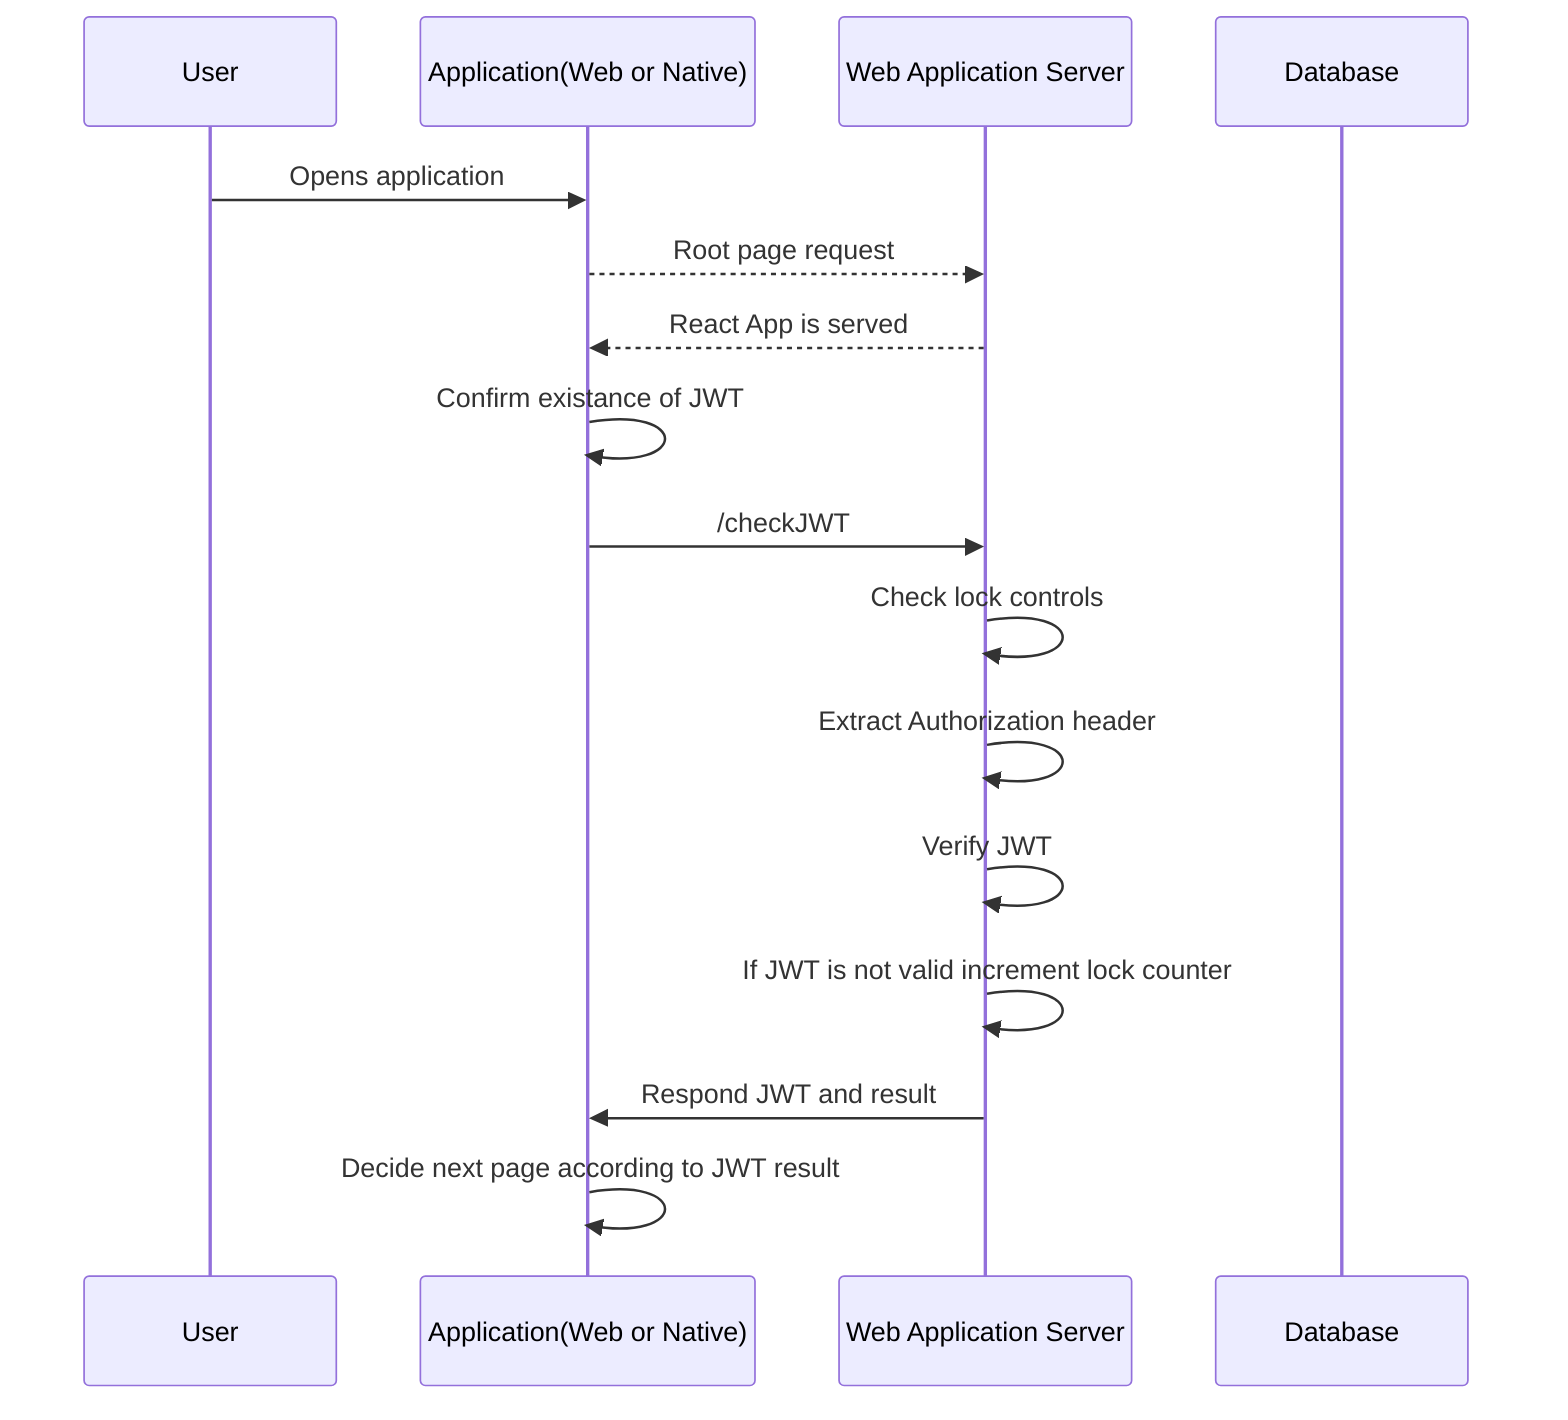 sequenceDiagram
	Participant User
	Participant Application(Web or Native)
	Participant Web Application Server
	Participant Database
	User ->> Application(Web or Native): Opens application
	Application(Web or Native) -->> Web Application Server: Root page request
	Web Application Server  -->> Application(Web or Native): React App is served
	Application(Web or Native) ->> Application(Web or Native): Confirm existance of JWT
	Application(Web or Native) ->> Web Application Server: /checkJWT
	Web Application Server ->> Web Application Server: Check lock controls
	Web Application Server ->> Web Application Server: Extract Authorization header
	Web Application Server ->> Web Application Server: Verify JWT
	Web Application Server ->> Web Application Server: If JWT is not valid increment lock counter
	Web Application Server ->> Application(Web or Native): Respond JWT and result
	Application(Web or Native) ->> Application(Web or Native): Decide next page according to JWT result